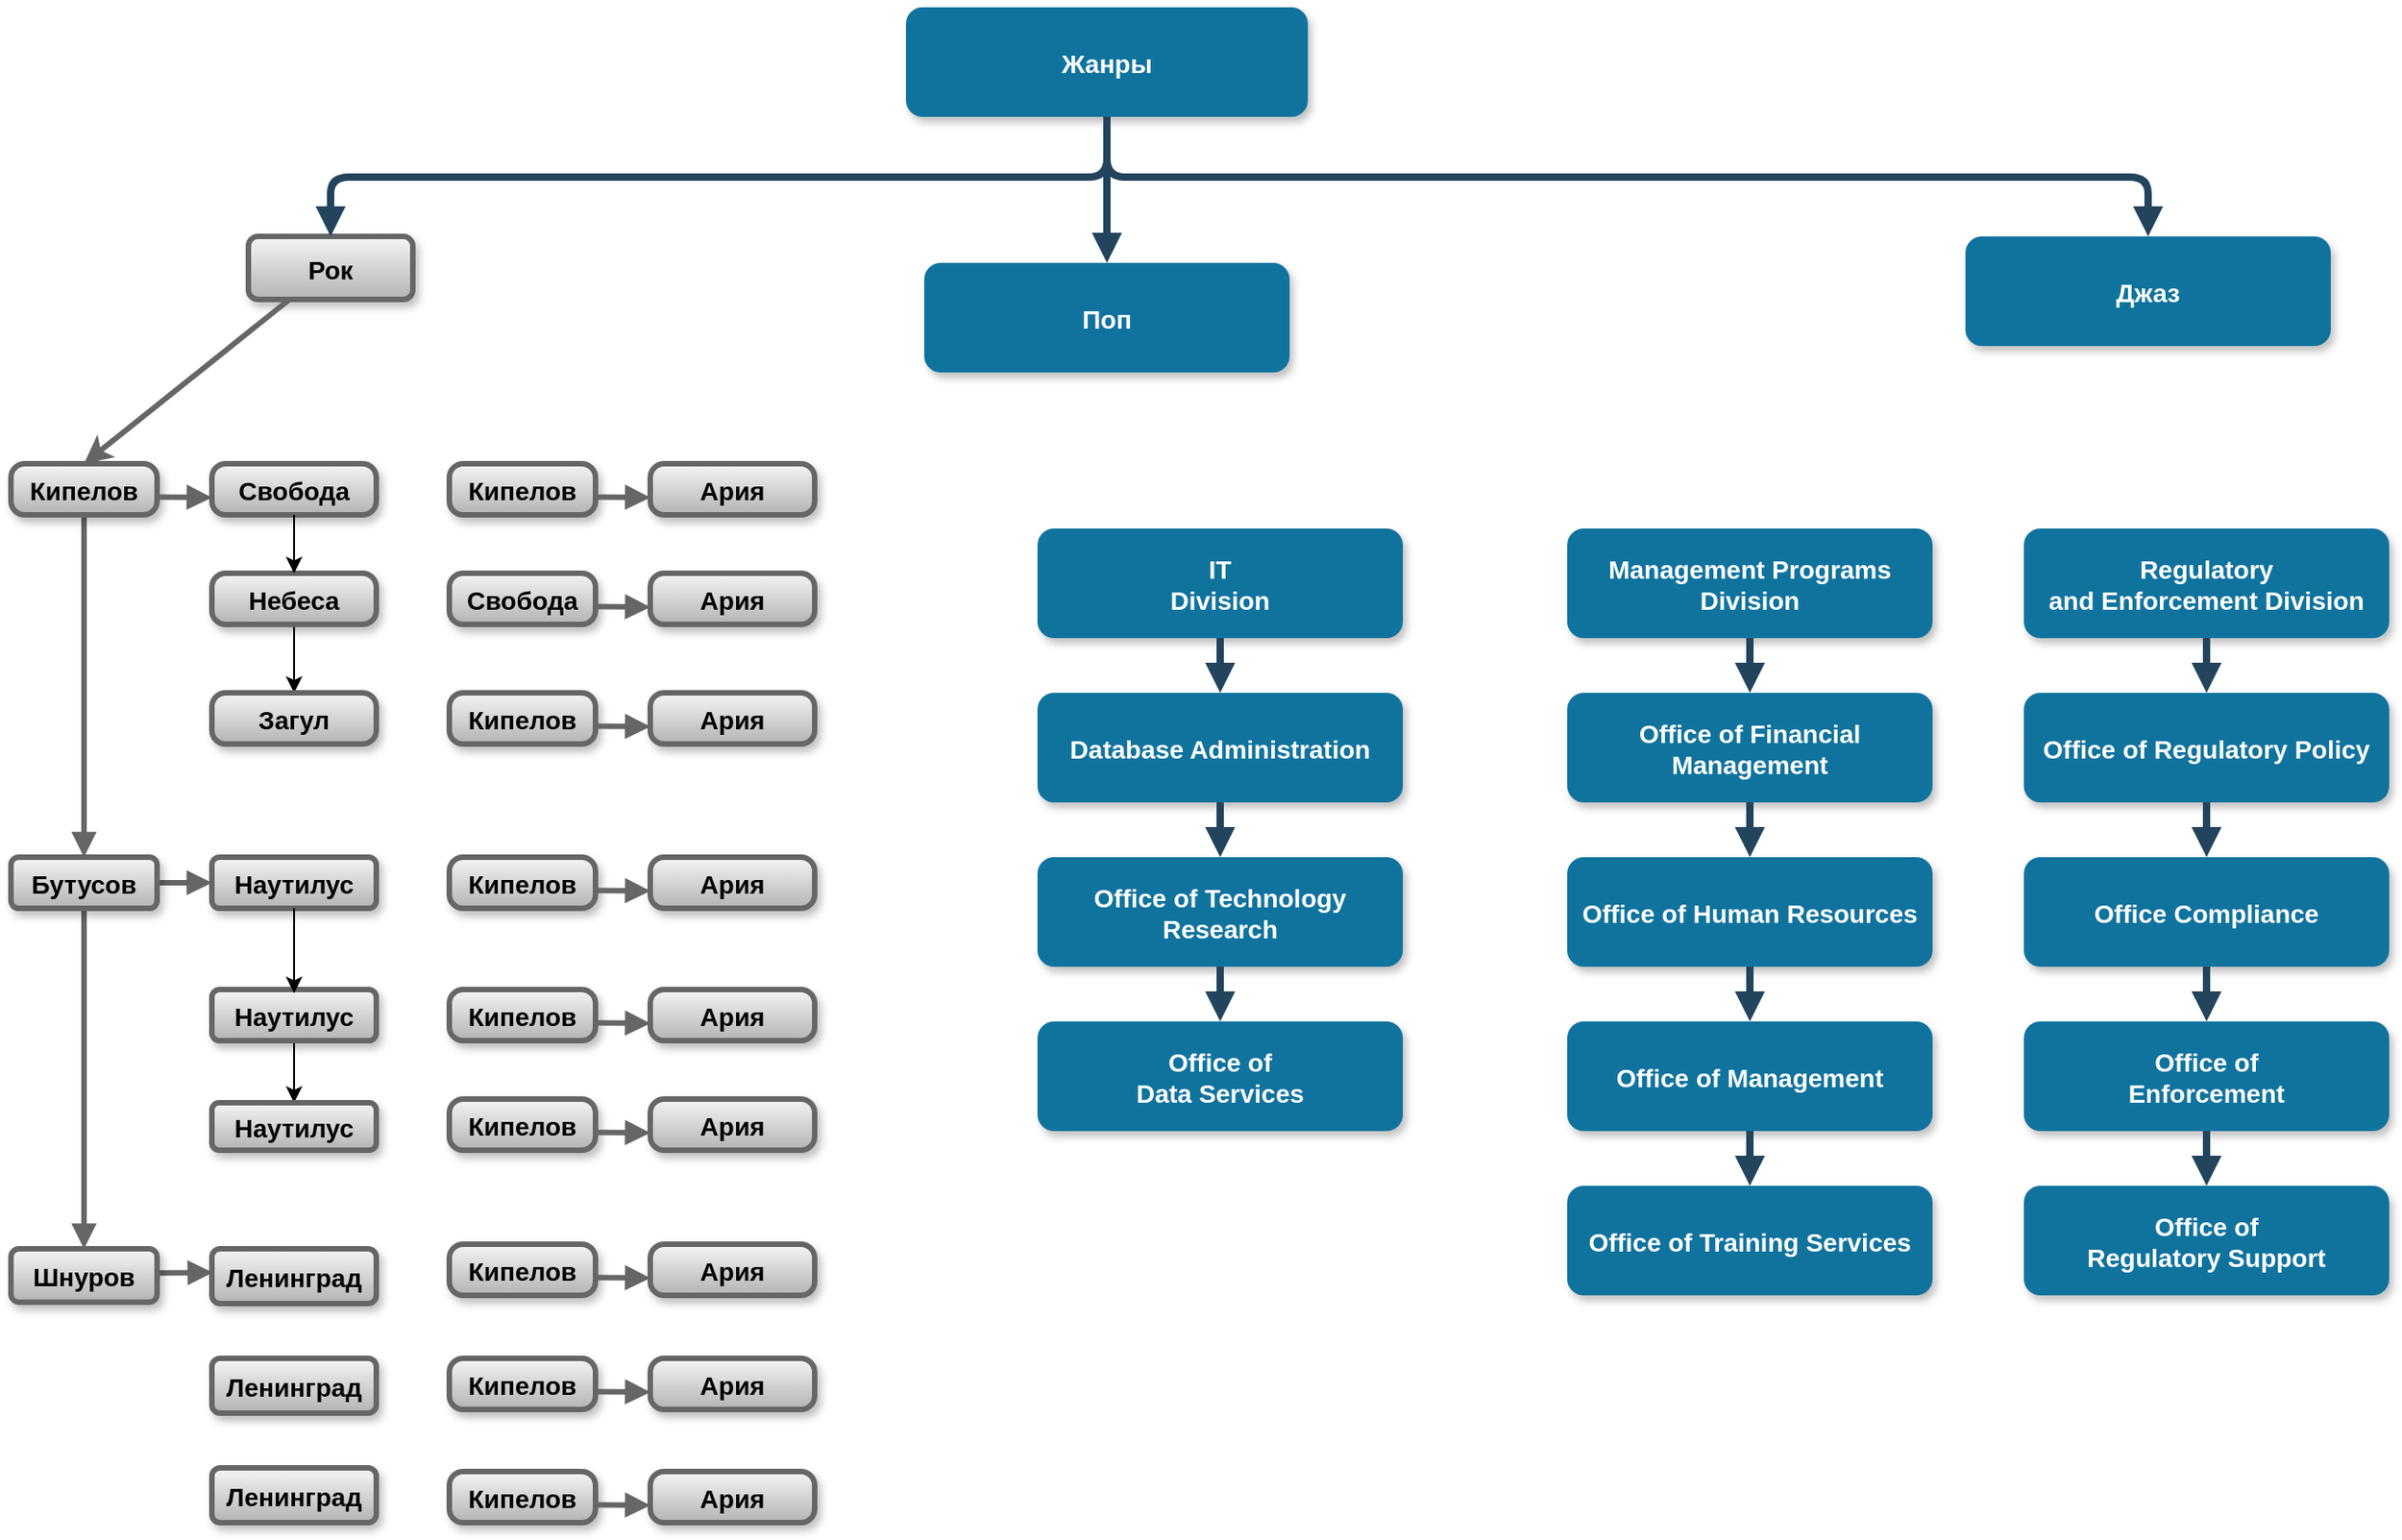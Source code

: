 <mxfile version="24.8.1">
  <diagram name="Page-1" id="97916047-d0de-89f5-080d-49f4d83e522f">
    <mxGraphModel dx="3159.5" dy="850" grid="1" gridSize="10" guides="1" tooltips="1" connect="1" arrows="1" fold="1" page="1" pageScale="1.5" pageWidth="1169" pageHeight="827" background="none" math="0" shadow="0">
      <root>
        <mxCell id="0" />
        <mxCell id="1" parent="0" />
        <mxCell id="4" value="Рок" style="rounded=1;fillColor=#f5f5f5;strokeColor=#666666;shadow=1;fontStyle=1;fontSize=14;gradientColor=#b3b3b3;strokeWidth=3;fixDash=0;enumerate=0;comic=0;fontFamily=Helvetica;flipH=0;" parent="1" vertex="1">
          <mxGeometry x="120" y="455.5" width="90" height="34.5" as="geometry" />
        </mxCell>
        <mxCell id="ZFAAH9XePjL_e8IDMlws-56" value="" style="endArrow=classic;html=1;rounded=0;exitX=0.25;exitY=1;exitDx=0;exitDy=0;entryX=0.5;entryY=0;entryDx=0;entryDy=0;strokeWidth=3;fillColor=#f5f5f5;strokeColor=#666666;gradientColor=#b3b3b3;fixDash=0;enumerate=0;comic=0;fontFamily=Helvetica;" edge="1" parent="1" source="4" target="8">
          <mxGeometry width="50" height="50" relative="1" as="geometry">
            <mxPoint x="280" y="565.5" as="sourcePoint" />
            <mxPoint x="220" y="550" as="targetPoint" />
            <Array as="points" />
          </mxGeometry>
        </mxCell>
        <mxCell id="3" value="Жанры" style="rounded=1;fillColor=#10739E;strokeColor=none;shadow=1;gradientColor=none;fontStyle=1;fontColor=#FFFFFF;fontSize=14;" parent="1" vertex="1">
          <mxGeometry x="480" y="330" width="220" height="60" as="geometry" />
        </mxCell>
        <mxCell id="5" value="Поп" style="rounded=1;fillColor=#10739E;strokeColor=none;shadow=1;gradientColor=none;fontStyle=1;fontColor=#FFFFFF;fontSize=14;" parent="1" vertex="1">
          <mxGeometry x="490" y="470" width="200" height="60" as="geometry" />
        </mxCell>
        <mxCell id="6" value="Джаз" style="rounded=1;fillColor=#10739E;strokeColor=none;shadow=1;gradientColor=none;fontStyle=1;fontColor=#FFFFFF;fontSize=14;" parent="1" vertex="1">
          <mxGeometry x="1060" y="455.5" width="200" height="60" as="geometry" />
        </mxCell>
        <mxCell id="13" value="IT&#xa;Division" style="rounded=1;fillColor=#10739E;strokeColor=none;shadow=1;gradientColor=none;fontStyle=1;fontColor=#FFFFFF;fontSize=14;" parent="1" vertex="1">
          <mxGeometry x="552" y="615.5" width="200" height="60" as="geometry" />
        </mxCell>
        <mxCell id="14" value="Database Administration" style="rounded=1;fillColor=#10739E;strokeColor=none;shadow=1;gradientColor=none;fontStyle=1;fontColor=#FFFFFF;fontSize=14;" parent="1" vertex="1">
          <mxGeometry x="552" y="705.5" width="200" height="60" as="geometry" />
        </mxCell>
        <mxCell id="15" value="Office of Technology &#xa;Research" style="rounded=1;fillColor=#10739E;strokeColor=none;shadow=1;gradientColor=none;fontStyle=1;fontColor=#FFFFFF;fontSize=14;" parent="1" vertex="1">
          <mxGeometry x="552" y="795.5" width="200" height="60" as="geometry" />
        </mxCell>
        <mxCell id="16" value="Office of&#xa;Data Services" style="rounded=1;fillColor=#10739E;strokeColor=none;shadow=1;gradientColor=none;fontStyle=1;fontColor=#FFFFFF;fontSize=14;" parent="1" vertex="1">
          <mxGeometry x="552" y="885.5" width="200" height="60" as="geometry" />
        </mxCell>
        <mxCell id="18" value="Management Programs &#xa;Division" style="rounded=1;fillColor=#10739E;strokeColor=none;shadow=1;gradientColor=none;fontStyle=1;fontColor=#FFFFFF;fontSize=14;" parent="1" vertex="1">
          <mxGeometry x="842" y="615.5" width="200" height="60" as="geometry" />
        </mxCell>
        <mxCell id="19" value="Office of Financial &#xa;Management" style="rounded=1;fillColor=#10739E;strokeColor=none;shadow=1;gradientColor=none;fontStyle=1;fontColor=#FFFFFF;fontSize=14;" parent="1" vertex="1">
          <mxGeometry x="842" y="705.5" width="200" height="60" as="geometry" />
        </mxCell>
        <mxCell id="20" value="Office of Human Resources" style="rounded=1;fillColor=#10739E;strokeColor=none;shadow=1;gradientColor=none;fontStyle=1;fontColor=#FFFFFF;fontSize=14;" parent="1" vertex="1">
          <mxGeometry x="842" y="795.5" width="200" height="60" as="geometry" />
        </mxCell>
        <mxCell id="21" value="Office of Management " style="rounded=1;fillColor=#10739E;strokeColor=none;shadow=1;gradientColor=none;fontStyle=1;fontColor=#FFFFFF;fontSize=14;" parent="1" vertex="1">
          <mxGeometry x="842" y="885.5" width="200" height="60" as="geometry" />
        </mxCell>
        <mxCell id="22" value="Office of Training Services" style="rounded=1;fillColor=#10739E;strokeColor=none;shadow=1;gradientColor=none;fontStyle=1;fontColor=#FFFFFF;fontSize=14;" parent="1" vertex="1">
          <mxGeometry x="842" y="975.5" width="200" height="60" as="geometry" />
        </mxCell>
        <mxCell id="23" value="Regulatory &#xa;and Enforcement Division" style="rounded=1;fillColor=#10739E;strokeColor=none;shadow=1;gradientColor=none;fontStyle=1;fontColor=#FFFFFF;fontSize=14;" parent="1" vertex="1">
          <mxGeometry x="1092" y="615.5" width="200" height="60" as="geometry" />
        </mxCell>
        <mxCell id="24" value="Office of Regulatory Policy" style="rounded=1;fillColor=#10739E;strokeColor=none;shadow=1;gradientColor=none;fontStyle=1;fontColor=#FFFFFF;fontSize=14;" parent="1" vertex="1">
          <mxGeometry x="1092" y="705.5" width="200" height="60" as="geometry" />
        </mxCell>
        <mxCell id="25" value="Office Compliance" style="rounded=1;fillColor=#10739E;strokeColor=none;shadow=1;gradientColor=none;fontStyle=1;fontColor=#FFFFFF;fontSize=14;" parent="1" vertex="1">
          <mxGeometry x="1092" y="795.5" width="200" height="60" as="geometry" />
        </mxCell>
        <mxCell id="26" value="Office of &#xa;Enforcement" style="rounded=1;fillColor=#10739E;strokeColor=none;shadow=1;gradientColor=none;fontStyle=1;fontColor=#FFFFFF;fontSize=14;" parent="1" vertex="1">
          <mxGeometry x="1092" y="885.5" width="200" height="60" as="geometry" />
        </mxCell>
        <mxCell id="27" value="Office of&#xa; Regulatory Support" style="rounded=1;fillColor=#10739E;strokeColor=none;shadow=1;gradientColor=none;fontStyle=1;fontColor=#FFFFFF;fontSize=14;" parent="1" vertex="1">
          <mxGeometry x="1092" y="975.5" width="200" height="60" as="geometry" />
        </mxCell>
        <mxCell id="30" value="" style="edgeStyle=elbowEdgeStyle;elbow=vertical;strokeWidth=4;endArrow=block;endFill=1;fontStyle=1;strokeColor=#23445D;" parent="1" source="3" target="5" edge="1">
          <mxGeometry x="22" y="165.5" width="100" height="100" as="geometry">
            <mxPoint x="22" y="265.5" as="sourcePoint" />
            <mxPoint x="122" y="165.5" as="targetPoint" />
          </mxGeometry>
        </mxCell>
        <mxCell id="31" value="" style="edgeStyle=elbowEdgeStyle;elbow=vertical;strokeWidth=4;endArrow=block;endFill=1;fontStyle=1;strokeColor=#23445D;" parent="1" source="3" target="4" edge="1">
          <mxGeometry x="22" y="165.5" width="100" height="100" as="geometry">
            <mxPoint x="22" y="265.5" as="sourcePoint" />
            <mxPoint x="122" y="165.5" as="targetPoint" />
          </mxGeometry>
        </mxCell>
        <mxCell id="32" value="" style="edgeStyle=elbowEdgeStyle;elbow=vertical;strokeWidth=4;endArrow=block;endFill=1;fontStyle=1;strokeColor=#23445D;" parent="1" source="3" target="6" edge="1">
          <mxGeometry x="22" y="165.5" width="100" height="100" as="geometry">
            <mxPoint x="22" y="265.5" as="sourcePoint" />
            <mxPoint x="122" y="165.5" as="targetPoint" />
          </mxGeometry>
        </mxCell>
        <mxCell id="42" value="" style="edgeStyle=elbowEdgeStyle;elbow=vertical;strokeWidth=4;endArrow=block;endFill=1;fontStyle=1;strokeColor=#23445D;" parent="1" source="13" target="14" edge="1">
          <mxGeometry x="62" y="165.5" width="100" height="100" as="geometry">
            <mxPoint x="62" y="265.5" as="sourcePoint" />
            <mxPoint x="162" y="165.5" as="targetPoint" />
          </mxGeometry>
        </mxCell>
        <mxCell id="43" value="" style="edgeStyle=elbowEdgeStyle;elbow=vertical;strokeWidth=4;endArrow=block;endFill=1;fontStyle=1;strokeColor=#23445D;" parent="1" source="14" target="15" edge="1">
          <mxGeometry x="62" y="175.5" width="100" height="100" as="geometry">
            <mxPoint x="62" y="275.5" as="sourcePoint" />
            <mxPoint x="162" y="175.5" as="targetPoint" />
          </mxGeometry>
        </mxCell>
        <mxCell id="44" value="" style="edgeStyle=elbowEdgeStyle;elbow=vertical;strokeWidth=4;endArrow=block;endFill=1;fontStyle=1;strokeColor=#23445D;" parent="1" source="15" target="16" edge="1">
          <mxGeometry x="62" y="185.5" width="100" height="100" as="geometry">
            <mxPoint x="62" y="285.5" as="sourcePoint" />
            <mxPoint x="162" y="185.5" as="targetPoint" />
          </mxGeometry>
        </mxCell>
        <mxCell id="46" value="" style="edgeStyle=elbowEdgeStyle;elbow=vertical;strokeWidth=4;endArrow=block;endFill=1;fontStyle=1;strokeColor=#23445D;" parent="1" source="18" target="19" edge="1">
          <mxGeometry x="72" y="165.5" width="100" height="100" as="geometry">
            <mxPoint x="72" y="265.5" as="sourcePoint" />
            <mxPoint x="172" y="165.5" as="targetPoint" />
          </mxGeometry>
        </mxCell>
        <mxCell id="47" value="" style="edgeStyle=elbowEdgeStyle;elbow=vertical;strokeWidth=4;endArrow=block;endFill=1;fontStyle=1;strokeColor=#23445D;" parent="1" source="19" target="20" edge="1">
          <mxGeometry x="72" y="175.5" width="100" height="100" as="geometry">
            <mxPoint x="72" y="275.5" as="sourcePoint" />
            <mxPoint x="172" y="175.5" as="targetPoint" />
          </mxGeometry>
        </mxCell>
        <mxCell id="48" value="" style="edgeStyle=elbowEdgeStyle;elbow=vertical;strokeWidth=4;endArrow=block;endFill=1;fontStyle=1;strokeColor=#23445D;" parent="1" source="20" target="21" edge="1">
          <mxGeometry x="72" y="185.5" width="100" height="100" as="geometry">
            <mxPoint x="72" y="285.5" as="sourcePoint" />
            <mxPoint x="172" y="185.5" as="targetPoint" />
          </mxGeometry>
        </mxCell>
        <mxCell id="49" value="" style="edgeStyle=elbowEdgeStyle;elbow=vertical;strokeWidth=4;endArrow=block;endFill=1;fontStyle=1;strokeColor=#23445D;" parent="1" source="21" target="22" edge="1">
          <mxGeometry x="72" y="195.5" width="100" height="100" as="geometry">
            <mxPoint x="72" y="295.5" as="sourcePoint" />
            <mxPoint x="172" y="195.5" as="targetPoint" />
          </mxGeometry>
        </mxCell>
        <mxCell id="50" value="" style="edgeStyle=elbowEdgeStyle;elbow=vertical;strokeWidth=4;endArrow=block;endFill=1;fontStyle=1;strokeColor=#23445D;" parent="1" source="23" target="24" edge="1">
          <mxGeometry x="72" y="165.5" width="100" height="100" as="geometry">
            <mxPoint x="72" y="265.5" as="sourcePoint" />
            <mxPoint x="172" y="165.5" as="targetPoint" />
          </mxGeometry>
        </mxCell>
        <mxCell id="51" value="" style="edgeStyle=elbowEdgeStyle;elbow=vertical;strokeWidth=4;endArrow=block;endFill=1;fontStyle=1;strokeColor=#23445D;" parent="1" source="24" target="25" edge="1">
          <mxGeometry x="72" y="175.5" width="100" height="100" as="geometry">
            <mxPoint x="72" y="275.5" as="sourcePoint" />
            <mxPoint x="172" y="175.5" as="targetPoint" />
          </mxGeometry>
        </mxCell>
        <mxCell id="52" value="" style="edgeStyle=elbowEdgeStyle;elbow=vertical;strokeWidth=4;endArrow=block;endFill=1;fontStyle=1;strokeColor=#23445D;" parent="1" source="25" target="26" edge="1">
          <mxGeometry x="72" y="185.5" width="100" height="100" as="geometry">
            <mxPoint x="72" y="285.5" as="sourcePoint" />
            <mxPoint x="172" y="185.5" as="targetPoint" />
          </mxGeometry>
        </mxCell>
        <mxCell id="53" value="" style="edgeStyle=elbowEdgeStyle;elbow=vertical;strokeWidth=4;endArrow=block;endFill=1;fontStyle=1;strokeColor=#23445D;" parent="1" source="26" target="27" edge="1">
          <mxGeometry x="72" y="195.5" width="100" height="100" as="geometry">
            <mxPoint x="72" y="295.5" as="sourcePoint" />
            <mxPoint x="172" y="195.5" as="targetPoint" />
          </mxGeometry>
        </mxCell>
        <mxCell id="39" value="" style="edgeStyle=elbowEdgeStyle;elbow=vertical;strokeWidth=3;endArrow=block;endFill=1;fontStyle=1;strokeColor=#666666;fillColor=#f5f5f5;gradientColor=#b3b3b3;fixDash=0;enumerate=0;comic=0;fontFamily=Helvetica;" parent="1" source="9" target="10" edge="1">
          <mxGeometry x="52" y="1283.8" width="100" height="93.333" as="geometry">
            <mxPoint x="52" y="257.133" as="sourcePoint" />
            <mxPoint x="152" y="163.8" as="targetPoint" />
          </mxGeometry>
        </mxCell>
        <mxCell id="ZFAAH9XePjL_e8IDMlws-62" value="" style="edgeStyle=elbowEdgeStyle;elbow=vertical;strokeWidth=3;endArrow=block;endFill=1;fontStyle=1;strokeColor=#666666;fillColor=#f5f5f5;gradientColor=#b3b3b3;fixDash=0;enumerate=0;comic=0;fontFamily=Helvetica;" edge="1" parent="1" source="8" target="9">
          <mxGeometry x="52" y="1274.467" width="100" height="93.333" as="geometry">
            <mxPoint x="75" y="588" as="sourcePoint" />
            <mxPoint x="75" y="616" as="targetPoint" />
            <Array as="points" />
          </mxGeometry>
        </mxCell>
        <mxCell id="ZFAAH9XePjL_e8IDMlws-77" value="" style="group" vertex="1" connectable="0" parent="1">
          <mxGeometry x="-10" y="1010" width="200" height="30" as="geometry" />
        </mxCell>
        <mxCell id="ZFAAH9XePjL_e8IDMlws-72" value="" style="edgeStyle=elbowEdgeStyle;elbow=vertical;strokeWidth=3;endArrow=block;endFill=1;fontStyle=1;strokeColor=#666666;entryX=0;entryY=0.5;entryDx=0;entryDy=0;exitX=1;exitY=0.5;exitDx=0;exitDy=0;fillColor=#f5f5f5;gradientColor=#b3b3b3;fixDash=0;enumerate=0;comic=0;fontFamily=Helvetica;" edge="1" parent="ZFAAH9XePjL_e8IDMlws-77">
          <mxGeometry x="62" y="765.5" width="100" height="100.0" as="geometry">
            <mxPoint x="80.5" y="13.25" as="sourcePoint" />
            <mxPoint x="110.5" y="12.75" as="targetPoint" />
            <Array as="points" />
          </mxGeometry>
        </mxCell>
        <mxCell id="10" value="Шнуров" style="rounded=1;fillColor=#f5f5f5;strokeColor=#666666;shadow=1;fontStyle=1;fontSize=14;gradientColor=#b3b3b3;strokeWidth=3;fixDash=0;enumerate=0;comic=0;fontFamily=Helvetica;flipH=0;container=0;" parent="ZFAAH9XePjL_e8IDMlws-77" vertex="1">
          <mxGeometry y="0.004" width="80" height="29.282" as="geometry" />
        </mxCell>
        <mxCell id="ZFAAH9XePjL_e8IDMlws-61" value="Ленинград" style="rounded=1;fillColor=#f5f5f5;strokeColor=#666666;shadow=1;fontStyle=1;fontSize=14;gradientColor=#b3b3b3;strokeWidth=3;fixDash=0;enumerate=0;comic=0;fontFamily=Helvetica;flipH=0;container=0;" vertex="1" parent="ZFAAH9XePjL_e8IDMlws-77">
          <mxGeometry x="110" width="90" height="30.0" as="geometry" />
        </mxCell>
        <mxCell id="ZFAAH9XePjL_e8IDMlws-79" value="" style="group" vertex="1" connectable="0" parent="1">
          <mxGeometry x="-10" y="580" width="200" height="28" as="geometry" />
        </mxCell>
        <mxCell id="8" value="Кипелов" style="rounded=1;fillColor=#f5f5f5;strokeColor=#666666;shadow=1;fontStyle=1;fontSize=14;arcSize=27;gradientColor=#b3b3b3;strokeWidth=3;fixDash=0;enumerate=0;comic=0;fontFamily=Helvetica;flipH=0;container=0;" parent="ZFAAH9XePjL_e8IDMlws-79" vertex="1">
          <mxGeometry width="80" height="28" as="geometry" />
        </mxCell>
        <mxCell id="38" value="" style="edgeStyle=elbowEdgeStyle;elbow=vertical;strokeWidth=3;endArrow=block;endFill=1;fontStyle=1;strokeColor=#666666;exitX=1;exitY=0.5;exitDx=0;exitDy=0;fillColor=#f5f5f5;gradientColor=#b3b3b3;fixDash=0;enumerate=0;comic=0;fontFamily=Helvetica;" parent="ZFAAH9XePjL_e8IDMlws-79" edge="1">
          <mxGeometry x="52" y="1274.467" width="100" height="93.333" as="geometry">
            <mxPoint x="80" y="18.2" as="sourcePoint" />
            <mxPoint x="110" y="18.667" as="targetPoint" />
            <Array as="points" />
          </mxGeometry>
        </mxCell>
        <mxCell id="ZFAAH9XePjL_e8IDMlws-59" value="Свобода" style="rounded=1;fillColor=#f5f5f5;strokeColor=#666666;shadow=1;fontStyle=1;fontSize=14;arcSize=27;gradientColor=#b3b3b3;strokeWidth=3;fixDash=0;enumerate=0;comic=0;fontFamily=Helvetica;flipH=0;container=0;" vertex="1" parent="ZFAAH9XePjL_e8IDMlws-79">
          <mxGeometry x="110" width="90" height="28" as="geometry" />
        </mxCell>
        <mxCell id="ZFAAH9XePjL_e8IDMlws-80" value="" style="group" vertex="1" connectable="0" parent="1">
          <mxGeometry x="-10" y="795.497" width="200" height="28" as="geometry" />
        </mxCell>
        <mxCell id="ZFAAH9XePjL_e8IDMlws-71" value="" style="edgeStyle=elbowEdgeStyle;elbow=vertical;strokeWidth=3;endArrow=block;endFill=1;fontStyle=1;strokeColor=#666666;entryX=0;entryY=0.5;entryDx=0;entryDy=0;exitX=1;exitY=0.5;exitDx=0;exitDy=0;fillColor=#f5f5f5;gradientColor=#b3b3b3;fixDash=0;enumerate=0;comic=0;fontFamily=Helvetica;" edge="1" parent="ZFAAH9XePjL_e8IDMlws-80">
          <mxGeometry x="52" y="1274.467" width="100" height="93.333" as="geometry">
            <mxPoint x="80" y="14" as="sourcePoint" />
            <mxPoint x="110" y="13.533" as="targetPoint" />
            <Array as="points" />
          </mxGeometry>
        </mxCell>
        <mxCell id="9" value="Бутусов" style="rounded=1;fillColor=#f5f5f5;strokeColor=#666666;shadow=1;fontStyle=1;fontSize=14;gradientColor=#b3b3b3;strokeWidth=3;fixDash=0;enumerate=0;comic=0;fontFamily=Helvetica;flipH=0;container=0;" parent="ZFAAH9XePjL_e8IDMlws-80" vertex="1">
          <mxGeometry width="80" height="28" as="geometry" />
        </mxCell>
        <mxCell id="ZFAAH9XePjL_e8IDMlws-60" value="Наутилус" style="rounded=1;fillColor=#f5f5f5;strokeColor=#666666;shadow=1;fontStyle=1;fontSize=14;gradientColor=#b3b3b3;strokeWidth=3;fixDash=0;enumerate=0;comic=0;fontFamily=Helvetica;flipH=0;container=0;" vertex="1" parent="ZFAAH9XePjL_e8IDMlws-80">
          <mxGeometry x="110" width="90" height="28" as="geometry" />
        </mxCell>
        <mxCell id="ZFAAH9XePjL_e8IDMlws-81" value="" style="group" vertex="1" connectable="0" parent="1">
          <mxGeometry x="230" y="640" width="200" height="28" as="geometry" />
        </mxCell>
        <mxCell id="ZFAAH9XePjL_e8IDMlws-82" value="Свобода" style="rounded=1;fillColor=#f5f5f5;strokeColor=#666666;shadow=1;fontStyle=1;fontSize=14;arcSize=27;gradientColor=#b3b3b3;strokeWidth=3;fixDash=0;enumerate=0;comic=0;fontFamily=Helvetica;flipH=0;container=0;" vertex="1" parent="ZFAAH9XePjL_e8IDMlws-81">
          <mxGeometry width="80" height="28" as="geometry" />
        </mxCell>
        <mxCell id="ZFAAH9XePjL_e8IDMlws-83" value="" style="edgeStyle=elbowEdgeStyle;elbow=vertical;strokeWidth=3;endArrow=block;endFill=1;fontStyle=1;strokeColor=#666666;exitX=1;exitY=0.5;exitDx=0;exitDy=0;fillColor=#f5f5f5;gradientColor=#b3b3b3;fixDash=0;enumerate=0;comic=0;fontFamily=Helvetica;" edge="1" parent="ZFAAH9XePjL_e8IDMlws-81">
          <mxGeometry x="52" y="1274.467" width="100" height="93.333" as="geometry">
            <mxPoint x="80" y="18.2" as="sourcePoint" />
            <mxPoint x="110" y="18.667" as="targetPoint" />
            <Array as="points" />
          </mxGeometry>
        </mxCell>
        <mxCell id="ZFAAH9XePjL_e8IDMlws-84" value="Ария" style="rounded=1;fillColor=#f5f5f5;strokeColor=#666666;shadow=1;fontStyle=1;fontSize=14;arcSize=27;gradientColor=#b3b3b3;strokeWidth=3;fixDash=0;enumerate=0;comic=0;fontFamily=Helvetica;flipH=0;container=0;" vertex="1" parent="ZFAAH9XePjL_e8IDMlws-81">
          <mxGeometry x="110" width="90" height="28" as="geometry" />
        </mxCell>
        <mxCell id="ZFAAH9XePjL_e8IDMlws-85" value="" style="group" vertex="1" connectable="0" parent="1">
          <mxGeometry x="230" y="705.5" width="200" height="28" as="geometry" />
        </mxCell>
        <mxCell id="ZFAAH9XePjL_e8IDMlws-86" value="Кипелов" style="rounded=1;fillColor=#f5f5f5;strokeColor=#666666;shadow=1;fontStyle=1;fontSize=14;arcSize=27;gradientColor=#b3b3b3;strokeWidth=3;fixDash=0;enumerate=0;comic=0;fontFamily=Helvetica;flipH=0;container=0;" vertex="1" parent="ZFAAH9XePjL_e8IDMlws-85">
          <mxGeometry width="80" height="28" as="geometry" />
        </mxCell>
        <mxCell id="ZFAAH9XePjL_e8IDMlws-87" value="" style="edgeStyle=elbowEdgeStyle;elbow=vertical;strokeWidth=3;endArrow=block;endFill=1;fontStyle=1;strokeColor=#666666;exitX=1;exitY=0.5;exitDx=0;exitDy=0;fillColor=#f5f5f5;gradientColor=#b3b3b3;fixDash=0;enumerate=0;comic=0;fontFamily=Helvetica;" edge="1" parent="ZFAAH9XePjL_e8IDMlws-85">
          <mxGeometry x="52" y="1274.467" width="100" height="93.333" as="geometry">
            <mxPoint x="80" y="18.2" as="sourcePoint" />
            <mxPoint x="110" y="18.667" as="targetPoint" />
            <Array as="points" />
          </mxGeometry>
        </mxCell>
        <mxCell id="ZFAAH9XePjL_e8IDMlws-88" value="Ария" style="rounded=1;fillColor=#f5f5f5;strokeColor=#666666;shadow=1;fontStyle=1;fontSize=14;arcSize=27;gradientColor=#b3b3b3;strokeWidth=3;fixDash=0;enumerate=0;comic=0;fontFamily=Helvetica;flipH=0;container=0;" vertex="1" parent="ZFAAH9XePjL_e8IDMlws-85">
          <mxGeometry x="110" width="90" height="28" as="geometry" />
        </mxCell>
        <mxCell id="ZFAAH9XePjL_e8IDMlws-89" value="" style="group" vertex="1" connectable="0" parent="1">
          <mxGeometry x="230" y="795.5" width="200" height="28" as="geometry" />
        </mxCell>
        <mxCell id="ZFAAH9XePjL_e8IDMlws-90" value="Кипелов" style="rounded=1;fillColor=#f5f5f5;strokeColor=#666666;shadow=1;fontStyle=1;fontSize=14;arcSize=27;gradientColor=#b3b3b3;strokeWidth=3;fixDash=0;enumerate=0;comic=0;fontFamily=Helvetica;flipH=0;container=0;" vertex="1" parent="ZFAAH9XePjL_e8IDMlws-89">
          <mxGeometry width="80" height="28" as="geometry" />
        </mxCell>
        <mxCell id="ZFAAH9XePjL_e8IDMlws-91" value="" style="edgeStyle=elbowEdgeStyle;elbow=vertical;strokeWidth=3;endArrow=block;endFill=1;fontStyle=1;strokeColor=#666666;exitX=1;exitY=0.5;exitDx=0;exitDy=0;fillColor=#f5f5f5;gradientColor=#b3b3b3;fixDash=0;enumerate=0;comic=0;fontFamily=Helvetica;" edge="1" parent="ZFAAH9XePjL_e8IDMlws-89">
          <mxGeometry x="52" y="1274.467" width="100" height="93.333" as="geometry">
            <mxPoint x="80" y="18.2" as="sourcePoint" />
            <mxPoint x="110" y="18.667" as="targetPoint" />
            <Array as="points" />
          </mxGeometry>
        </mxCell>
        <mxCell id="ZFAAH9XePjL_e8IDMlws-92" value="Ария" style="rounded=1;fillColor=#f5f5f5;strokeColor=#666666;shadow=1;fontStyle=1;fontSize=14;arcSize=27;gradientColor=#b3b3b3;strokeWidth=3;fixDash=0;enumerate=0;comic=0;fontFamily=Helvetica;flipH=0;container=0;" vertex="1" parent="ZFAAH9XePjL_e8IDMlws-89">
          <mxGeometry x="110" width="90" height="28" as="geometry" />
        </mxCell>
        <mxCell id="ZFAAH9XePjL_e8IDMlws-93" value="" style="group" vertex="1" connectable="0" parent="1">
          <mxGeometry x="230" y="868" width="200" height="28" as="geometry" />
        </mxCell>
        <mxCell id="ZFAAH9XePjL_e8IDMlws-94" value="Кипелов" style="rounded=1;fillColor=#f5f5f5;strokeColor=#666666;shadow=1;fontStyle=1;fontSize=14;arcSize=27;gradientColor=#b3b3b3;strokeWidth=3;fixDash=0;enumerate=0;comic=0;fontFamily=Helvetica;flipH=0;container=0;" vertex="1" parent="ZFAAH9XePjL_e8IDMlws-93">
          <mxGeometry width="80" height="28" as="geometry" />
        </mxCell>
        <mxCell id="ZFAAH9XePjL_e8IDMlws-95" value="" style="edgeStyle=elbowEdgeStyle;elbow=vertical;strokeWidth=3;endArrow=block;endFill=1;fontStyle=1;strokeColor=#666666;exitX=1;exitY=0.5;exitDx=0;exitDy=0;fillColor=#f5f5f5;gradientColor=#b3b3b3;fixDash=0;enumerate=0;comic=0;fontFamily=Helvetica;" edge="1" parent="ZFAAH9XePjL_e8IDMlws-93">
          <mxGeometry x="52" y="1274.467" width="100" height="93.333" as="geometry">
            <mxPoint x="80" y="18.2" as="sourcePoint" />
            <mxPoint x="110" y="18.667" as="targetPoint" />
            <Array as="points" />
          </mxGeometry>
        </mxCell>
        <mxCell id="ZFAAH9XePjL_e8IDMlws-96" value="Ария" style="rounded=1;fillColor=#f5f5f5;strokeColor=#666666;shadow=1;fontStyle=1;fontSize=14;arcSize=27;gradientColor=#b3b3b3;strokeWidth=3;fixDash=0;enumerate=0;comic=0;fontFamily=Helvetica;flipH=0;container=0;" vertex="1" parent="ZFAAH9XePjL_e8IDMlws-93">
          <mxGeometry x="110" width="90" height="28" as="geometry" />
        </mxCell>
        <mxCell id="ZFAAH9XePjL_e8IDMlws-98" value="" style="group" vertex="1" connectable="0" parent="1">
          <mxGeometry x="230" y="928" width="200" height="28" as="geometry" />
        </mxCell>
        <mxCell id="ZFAAH9XePjL_e8IDMlws-99" value="Кипелов" style="rounded=1;fillColor=#f5f5f5;strokeColor=#666666;shadow=1;fontStyle=1;fontSize=14;arcSize=27;gradientColor=#b3b3b3;strokeWidth=3;fixDash=0;enumerate=0;comic=0;fontFamily=Helvetica;flipH=0;container=0;" vertex="1" parent="ZFAAH9XePjL_e8IDMlws-98">
          <mxGeometry width="80" height="28" as="geometry" />
        </mxCell>
        <mxCell id="ZFAAH9XePjL_e8IDMlws-100" value="" style="edgeStyle=elbowEdgeStyle;elbow=vertical;strokeWidth=3;endArrow=block;endFill=1;fontStyle=1;strokeColor=#666666;exitX=1;exitY=0.5;exitDx=0;exitDy=0;fillColor=#f5f5f5;gradientColor=#b3b3b3;fixDash=0;enumerate=0;comic=0;fontFamily=Helvetica;" edge="1" parent="ZFAAH9XePjL_e8IDMlws-98">
          <mxGeometry x="52" y="1274.467" width="100" height="93.333" as="geometry">
            <mxPoint x="80" y="18.2" as="sourcePoint" />
            <mxPoint x="110" y="18.667" as="targetPoint" />
            <Array as="points" />
          </mxGeometry>
        </mxCell>
        <mxCell id="ZFAAH9XePjL_e8IDMlws-101" value="Ария" style="rounded=1;fillColor=#f5f5f5;strokeColor=#666666;shadow=1;fontStyle=1;fontSize=14;arcSize=27;gradientColor=#b3b3b3;strokeWidth=3;fixDash=0;enumerate=0;comic=0;fontFamily=Helvetica;flipH=0;container=0;" vertex="1" parent="ZFAAH9XePjL_e8IDMlws-98">
          <mxGeometry x="110" width="90" height="28" as="geometry" />
        </mxCell>
        <mxCell id="ZFAAH9XePjL_e8IDMlws-102" value="" style="group" vertex="1" connectable="0" parent="1">
          <mxGeometry x="230" y="1007.5" width="200" height="28" as="geometry" />
        </mxCell>
        <mxCell id="ZFAAH9XePjL_e8IDMlws-103" value="Кипелов" style="rounded=1;fillColor=#f5f5f5;strokeColor=#666666;shadow=1;fontStyle=1;fontSize=14;arcSize=27;gradientColor=#b3b3b3;strokeWidth=3;fixDash=0;enumerate=0;comic=0;fontFamily=Helvetica;flipH=0;container=0;" vertex="1" parent="ZFAAH9XePjL_e8IDMlws-102">
          <mxGeometry width="80" height="28" as="geometry" />
        </mxCell>
        <mxCell id="ZFAAH9XePjL_e8IDMlws-104" value="" style="edgeStyle=elbowEdgeStyle;elbow=vertical;strokeWidth=3;endArrow=block;endFill=1;fontStyle=1;strokeColor=#666666;exitX=1;exitY=0.5;exitDx=0;exitDy=0;fillColor=#f5f5f5;gradientColor=#b3b3b3;fixDash=0;enumerate=0;comic=0;fontFamily=Helvetica;" edge="1" parent="ZFAAH9XePjL_e8IDMlws-102">
          <mxGeometry x="52" y="1274.467" width="100" height="93.333" as="geometry">
            <mxPoint x="80" y="18.2" as="sourcePoint" />
            <mxPoint x="110" y="18.667" as="targetPoint" />
            <Array as="points" />
          </mxGeometry>
        </mxCell>
        <mxCell id="ZFAAH9XePjL_e8IDMlws-105" value="Ария" style="rounded=1;fillColor=#f5f5f5;strokeColor=#666666;shadow=1;fontStyle=1;fontSize=14;arcSize=27;gradientColor=#b3b3b3;strokeWidth=3;fixDash=0;enumerate=0;comic=0;fontFamily=Helvetica;flipH=0;container=0;" vertex="1" parent="ZFAAH9XePjL_e8IDMlws-102">
          <mxGeometry x="110" width="90" height="28" as="geometry" />
        </mxCell>
        <mxCell id="ZFAAH9XePjL_e8IDMlws-106" value="" style="group" vertex="1" connectable="0" parent="1">
          <mxGeometry x="230" y="1070" width="200" height="28" as="geometry" />
        </mxCell>
        <mxCell id="ZFAAH9XePjL_e8IDMlws-107" value="Кипелов" style="rounded=1;fillColor=#f5f5f5;strokeColor=#666666;shadow=1;fontStyle=1;fontSize=14;arcSize=27;gradientColor=#b3b3b3;strokeWidth=3;fixDash=0;enumerate=0;comic=0;fontFamily=Helvetica;flipH=0;container=0;" vertex="1" parent="ZFAAH9XePjL_e8IDMlws-106">
          <mxGeometry width="80" height="28" as="geometry" />
        </mxCell>
        <mxCell id="ZFAAH9XePjL_e8IDMlws-108" value="" style="edgeStyle=elbowEdgeStyle;elbow=vertical;strokeWidth=3;endArrow=block;endFill=1;fontStyle=1;strokeColor=#666666;exitX=1;exitY=0.5;exitDx=0;exitDy=0;fillColor=#f5f5f5;gradientColor=#b3b3b3;fixDash=0;enumerate=0;comic=0;fontFamily=Helvetica;" edge="1" parent="ZFAAH9XePjL_e8IDMlws-106">
          <mxGeometry x="52" y="1274.467" width="100" height="93.333" as="geometry">
            <mxPoint x="80" y="18.2" as="sourcePoint" />
            <mxPoint x="110" y="18.667" as="targetPoint" />
            <Array as="points" />
          </mxGeometry>
        </mxCell>
        <mxCell id="ZFAAH9XePjL_e8IDMlws-109" value="Ария" style="rounded=1;fillColor=#f5f5f5;strokeColor=#666666;shadow=1;fontStyle=1;fontSize=14;arcSize=27;gradientColor=#b3b3b3;strokeWidth=3;fixDash=0;enumerate=0;comic=0;fontFamily=Helvetica;flipH=0;container=0;" vertex="1" parent="ZFAAH9XePjL_e8IDMlws-106">
          <mxGeometry x="110" width="90" height="28" as="geometry" />
        </mxCell>
        <mxCell id="ZFAAH9XePjL_e8IDMlws-111" value="" style="group" vertex="1" connectable="0" parent="1">
          <mxGeometry x="230" y="1132" width="200" height="28" as="geometry" />
        </mxCell>
        <mxCell id="ZFAAH9XePjL_e8IDMlws-112" value="Кипелов" style="rounded=1;fillColor=#f5f5f5;strokeColor=#666666;shadow=1;fontStyle=1;fontSize=14;arcSize=27;gradientColor=#b3b3b3;strokeWidth=3;fixDash=0;enumerate=0;comic=0;fontFamily=Helvetica;flipH=0;container=0;" vertex="1" parent="ZFAAH9XePjL_e8IDMlws-111">
          <mxGeometry width="80" height="28" as="geometry" />
        </mxCell>
        <mxCell id="ZFAAH9XePjL_e8IDMlws-113" value="" style="edgeStyle=elbowEdgeStyle;elbow=vertical;strokeWidth=3;endArrow=block;endFill=1;fontStyle=1;strokeColor=#666666;exitX=1;exitY=0.5;exitDx=0;exitDy=0;fillColor=#f5f5f5;gradientColor=#b3b3b3;fixDash=0;enumerate=0;comic=0;fontFamily=Helvetica;" edge="1" parent="ZFAAH9XePjL_e8IDMlws-111">
          <mxGeometry x="52" y="1274.467" width="100" height="93.333" as="geometry">
            <mxPoint x="80" y="18.2" as="sourcePoint" />
            <mxPoint x="110" y="18.667" as="targetPoint" />
            <Array as="points" />
          </mxGeometry>
        </mxCell>
        <mxCell id="ZFAAH9XePjL_e8IDMlws-114" value="Ария" style="rounded=1;fillColor=#f5f5f5;strokeColor=#666666;shadow=1;fontStyle=1;fontSize=14;arcSize=27;gradientColor=#b3b3b3;strokeWidth=3;fixDash=0;enumerate=0;comic=0;fontFamily=Helvetica;flipH=0;container=0;" vertex="1" parent="ZFAAH9XePjL_e8IDMlws-111">
          <mxGeometry x="110" width="90" height="28" as="geometry" />
        </mxCell>
        <mxCell id="ZFAAH9XePjL_e8IDMlws-115" value="" style="group" vertex="1" connectable="0" parent="1">
          <mxGeometry x="230" y="580" width="200" height="28" as="geometry" />
        </mxCell>
        <mxCell id="ZFAAH9XePjL_e8IDMlws-116" value="Кипелов" style="rounded=1;fillColor=#f5f5f5;strokeColor=#666666;shadow=1;fontStyle=1;fontSize=14;arcSize=27;gradientColor=#b3b3b3;strokeWidth=3;fixDash=0;enumerate=0;comic=0;fontFamily=Helvetica;flipH=0;container=0;" vertex="1" parent="ZFAAH9XePjL_e8IDMlws-115">
          <mxGeometry width="80" height="28" as="geometry" />
        </mxCell>
        <mxCell id="ZFAAH9XePjL_e8IDMlws-117" value="" style="edgeStyle=elbowEdgeStyle;elbow=vertical;strokeWidth=3;endArrow=block;endFill=1;fontStyle=1;strokeColor=#666666;exitX=1;exitY=0.5;exitDx=0;exitDy=0;fillColor=#f5f5f5;gradientColor=#b3b3b3;fixDash=0;enumerate=0;comic=0;fontFamily=Helvetica;" edge="1" parent="ZFAAH9XePjL_e8IDMlws-115">
          <mxGeometry x="52" y="1274.467" width="100" height="93.333" as="geometry">
            <mxPoint x="80" y="18.2" as="sourcePoint" />
            <mxPoint x="110" y="18.667" as="targetPoint" />
            <Array as="points" />
          </mxGeometry>
        </mxCell>
        <mxCell id="ZFAAH9XePjL_e8IDMlws-118" value="Ария" style="rounded=1;fillColor=#f5f5f5;strokeColor=#666666;shadow=1;fontStyle=1;fontSize=14;arcSize=27;gradientColor=#b3b3b3;strokeWidth=3;fixDash=0;enumerate=0;comic=0;fontFamily=Helvetica;flipH=0;container=0;" vertex="1" parent="ZFAAH9XePjL_e8IDMlws-115">
          <mxGeometry x="110" width="90" height="28" as="geometry" />
        </mxCell>
        <mxCell id="ZFAAH9XePjL_e8IDMlws-131" value="" style="edgeStyle=orthogonalEdgeStyle;rounded=0;orthogonalLoop=1;jettySize=auto;html=1;" edge="1" parent="1" source="ZFAAH9XePjL_e8IDMlws-119" target="ZFAAH9XePjL_e8IDMlws-120">
          <mxGeometry relative="1" as="geometry" />
        </mxCell>
        <mxCell id="ZFAAH9XePjL_e8IDMlws-119" value="Небеса" style="rounded=1;fillColor=#f5f5f5;strokeColor=#666666;shadow=1;fontStyle=1;fontSize=14;arcSize=27;gradientColor=#b3b3b3;strokeWidth=3;fixDash=0;enumerate=0;comic=0;fontFamily=Helvetica;flipH=0;container=0;" vertex="1" parent="1">
          <mxGeometry x="100" y="640" width="90" height="28" as="geometry" />
        </mxCell>
        <mxCell id="ZFAAH9XePjL_e8IDMlws-120" value="Загул" style="rounded=1;fillColor=#f5f5f5;strokeColor=#666666;shadow=1;fontStyle=1;fontSize=14;arcSize=27;gradientColor=#b3b3b3;strokeWidth=3;fixDash=0;enumerate=0;comic=0;fontFamily=Helvetica;flipH=0;container=0;" vertex="1" parent="1">
          <mxGeometry x="100" y="705.5" width="90" height="28" as="geometry" />
        </mxCell>
        <mxCell id="ZFAAH9XePjL_e8IDMlws-137" value="" style="edgeStyle=orthogonalEdgeStyle;rounded=0;orthogonalLoop=1;jettySize=auto;html=1;" edge="1" parent="1" source="ZFAAH9XePjL_e8IDMlws-123" target="ZFAAH9XePjL_e8IDMlws-124">
          <mxGeometry relative="1" as="geometry" />
        </mxCell>
        <mxCell id="ZFAAH9XePjL_e8IDMlws-123" value="Наутилус" style="rounded=1;fillColor=#f5f5f5;strokeColor=#666666;shadow=1;fontStyle=1;fontSize=14;gradientColor=#b3b3b3;strokeWidth=3;fixDash=0;enumerate=0;comic=0;fontFamily=Helvetica;flipH=0;container=0;" vertex="1" parent="1">
          <mxGeometry x="100" y="867.997" width="90" height="28" as="geometry" />
        </mxCell>
        <mxCell id="ZFAAH9XePjL_e8IDMlws-124" value="Наутилус" style="rounded=1;fillColor=#f5f5f5;strokeColor=#666666;shadow=1;fontStyle=1;fontSize=14;gradientColor=#b3b3b3;strokeWidth=3;fixDash=0;enumerate=0;comic=0;fontFamily=Helvetica;flipH=0;container=0;" vertex="1" parent="1">
          <mxGeometry x="100" y="930" width="90" height="26" as="geometry" />
        </mxCell>
        <mxCell id="ZFAAH9XePjL_e8IDMlws-127" value="Ленинград" style="rounded=1;fillColor=#f5f5f5;strokeColor=#666666;shadow=1;fontStyle=1;fontSize=14;gradientColor=#b3b3b3;strokeWidth=3;fixDash=0;enumerate=0;comic=0;fontFamily=Helvetica;flipH=0;container=0;" vertex="1" parent="1">
          <mxGeometry x="100" y="1070" width="90" height="30.0" as="geometry" />
        </mxCell>
        <mxCell id="ZFAAH9XePjL_e8IDMlws-128" value="Ленинград" style="rounded=1;fillColor=#f5f5f5;strokeColor=#666666;shadow=1;fontStyle=1;fontSize=14;gradientColor=#b3b3b3;strokeWidth=3;fixDash=0;enumerate=0;comic=0;fontFamily=Helvetica;flipH=0;container=0;" vertex="1" parent="1">
          <mxGeometry x="100" y="1130" width="90" height="30.0" as="geometry" />
        </mxCell>
        <mxCell id="ZFAAH9XePjL_e8IDMlws-130" value="" style="edgeStyle=orthogonalEdgeStyle;rounded=0;orthogonalLoop=1;jettySize=auto;html=1;entryX=0.5;entryY=0;entryDx=0;entryDy=0;" edge="1" parent="1" source="ZFAAH9XePjL_e8IDMlws-59" target="ZFAAH9XePjL_e8IDMlws-119">
          <mxGeometry relative="1" as="geometry">
            <mxPoint x="145" y="630" as="targetPoint" />
          </mxGeometry>
        </mxCell>
        <mxCell id="ZFAAH9XePjL_e8IDMlws-136" value="" style="edgeStyle=orthogonalEdgeStyle;rounded=0;orthogonalLoop=1;jettySize=auto;html=1;" edge="1" parent="1" source="ZFAAH9XePjL_e8IDMlws-60">
          <mxGeometry relative="1" as="geometry">
            <mxPoint x="145" y="870" as="targetPoint" />
          </mxGeometry>
        </mxCell>
      </root>
    </mxGraphModel>
  </diagram>
</mxfile>
